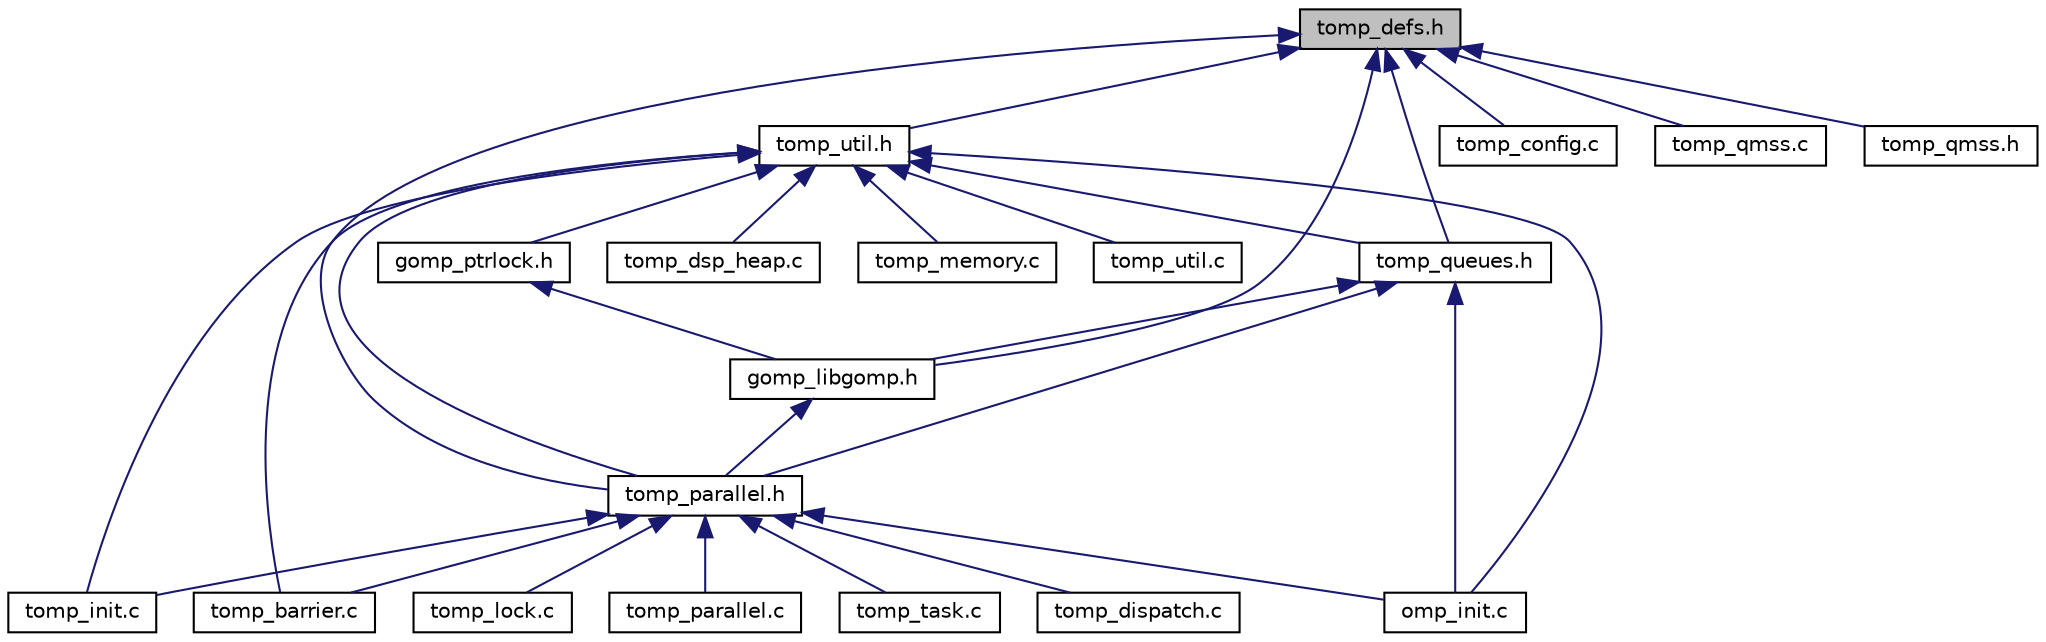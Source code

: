 digraph "tomp_defs.h"
{
  edge [fontname="Helvetica",fontsize="10",labelfontname="Helvetica",labelfontsize="10"];
  node [fontname="Helvetica",fontsize="10",shape=record];
  Node1 [label="tomp_defs.h",height=0.2,width=0.4,color="black", fillcolor="grey75", style="filled", fontcolor="black"];
  Node1 -> Node2 [dir="back",color="midnightblue",fontsize="10",style="solid",fontname="Helvetica"];
  Node2 [label="tomp_parallel.h",height=0.2,width=0.4,color="black", fillcolor="white", style="filled",URL="$tomp__parallel_8h.html",tooltip="Declares various OMP data structures such as thread, teamstate team etc. "];
  Node2 -> Node3 [dir="back",color="midnightblue",fontsize="10",style="solid",fontname="Helvetica"];
  Node3 [label="omp_init.c",height=0.2,width=0.4,color="black", fillcolor="white", style="filled",URL="$omp__init_8c.html",tooltip="Implements function hooks to initialize the runtime during boot. "];
  Node2 -> Node4 [dir="back",color="midnightblue",fontsize="10",style="solid",fontname="Helvetica"];
  Node4 [label="tomp_barrier.c",height=0.2,width=0.4,color="black", fillcolor="white", style="filled",URL="$tomp__barrier_8c.html",tooltip="Implements GOMP_barrier. "];
  Node2 -> Node5 [dir="back",color="midnightblue",fontsize="10",style="solid",fontname="Helvetica"];
  Node5 [label="tomp_dispatch.c",height=0.2,width=0.4,color="black", fillcolor="white", style="filled",URL="$tomp__dispatch_8c.html",tooltip="Dispatcher Implementation for OpenMP. "];
  Node2 -> Node6 [dir="back",color="midnightblue",fontsize="10",style="solid",fontname="Helvetica"];
  Node6 [label="tomp_init.c",height=0.2,width=0.4,color="black", fillcolor="white", style="filled",URL="$tomp__init_8c.html",tooltip="Implements initialization/termination for OMP runtime. "];
  Node2 -> Node7 [dir="back",color="midnightblue",fontsize="10",style="solid",fontname="Helvetica"];
  Node7 [label="tomp_lock.c",height=0.2,width=0.4,color="black", fillcolor="white", style="filled",URL="$tomp__lock_8c.html",tooltip="Implements the OMP locking APIs. "];
  Node2 -> Node8 [dir="back",color="midnightblue",fontsize="10",style="solid",fontname="Helvetica"];
  Node8 [label="tomp_parallel.c",height=0.2,width=0.4,color="black", fillcolor="white", style="filled",URL="$tomp__parallel_8c.html",tooltip="Implements GOMP_parallel_[start|end]. "];
  Node2 -> Node9 [dir="back",color="midnightblue",fontsize="10",style="solid",fontname="Helvetica"];
  Node9 [label="tomp_task.c",height=0.2,width=0.4,color="black", fillcolor="white", style="filled",URL="$tomp__task_8c.html",tooltip="Implements (1) tasking APIs: GOMP_task, GOMP_taskwait (2) tomp_eoStartTask - the execution object for..."];
  Node1 -> Node10 [dir="back",color="midnightblue",fontsize="10",style="solid",fontname="Helvetica"];
  Node10 [label="tomp_util.h",height=0.2,width=0.4,color="black", fillcolor="white", style="filled",URL="$tomp__util_8h.html",tooltip="This file defines utility functions, types, variables and constants. "];
  Node10 -> Node11 [dir="back",color="midnightblue",fontsize="10",style="solid",fontname="Helvetica"];
  Node11 [label="gomp_ptrlock.h",height=0.2,width=0.4,color="black", fillcolor="white", style="filled",URL="$gomp__ptrlock_8h_source.html"];
  Node11 -> Node12 [dir="back",color="midnightblue",fontsize="10",style="solid",fontname="Helvetica"];
  Node12 [label="gomp_libgomp.h",height=0.2,width=0.4,color="black", fillcolor="white", style="filled",URL="$gomp__libgomp_8h.html",tooltip="Declares gomp_schedule_type, gomp_work_share. "];
  Node12 -> Node2 [dir="back",color="midnightblue",fontsize="10",style="solid",fontname="Helvetica"];
  Node10 -> Node13 [dir="back",color="midnightblue",fontsize="10",style="solid",fontname="Helvetica"];
  Node13 [label="tomp_queues.h",height=0.2,width=0.4,color="black", fillcolor="white", style="filled",URL="$tomp__queues_8h_source.html"];
  Node13 -> Node12 [dir="back",color="midnightblue",fontsize="10",style="solid",fontname="Helvetica"];
  Node13 -> Node3 [dir="back",color="midnightblue",fontsize="10",style="solid",fontname="Helvetica"];
  Node13 -> Node2 [dir="back",color="midnightblue",fontsize="10",style="solid",fontname="Helvetica"];
  Node10 -> Node3 [dir="back",color="midnightblue",fontsize="10",style="solid",fontname="Helvetica"];
  Node10 -> Node4 [dir="back",color="midnightblue",fontsize="10",style="solid",fontname="Helvetica"];
  Node10 -> Node14 [dir="back",color="midnightblue",fontsize="10",style="solid",fontname="Helvetica"];
  Node14 [label="tomp_dsp_heap.c",height=0.2,width=0.4,color="black", fillcolor="white", style="filled",URL="$tomp__dsp__heap_8c.html",tooltip="Thread safe, coherency aware dynamic memory management routines. "];
  Node10 -> Node6 [dir="back",color="midnightblue",fontsize="10",style="solid",fontname="Helvetica"];
  Node10 -> Node15 [dir="back",color="midnightblue",fontsize="10",style="solid",fontname="Helvetica"];
  Node15 [label="tomp_memory.c",height=0.2,width=0.4,color="black", fillcolor="white", style="filled",URL="$tomp__memory_8c.html",tooltip="Thread safe, coherency aware dynamic memory management routines. "];
  Node10 -> Node2 [dir="back",color="midnightblue",fontsize="10",style="solid",fontname="Helvetica"];
  Node10 -> Node16 [dir="back",color="midnightblue",fontsize="10",style="solid",fontname="Helvetica"];
  Node16 [label="tomp_util.c",height=0.2,width=0.4,color="black", fillcolor="white", style="filled",URL="$tomp__util_8c.html",tooltip="Implements utility functions. "];
  Node1 -> Node12 [dir="back",color="midnightblue",fontsize="10",style="solid",fontname="Helvetica"];
  Node1 -> Node13 [dir="back",color="midnightblue",fontsize="10",style="solid",fontname="Helvetica"];
  Node1 -> Node17 [dir="back",color="midnightblue",fontsize="10",style="solid",fontname="Helvetica"];
  Node17 [label="tomp_config.c",height=0.2,width=0.4,color="black", fillcolor="white", style="filled",URL="$tomp__config_8c.html",tooltip="Implements default versions of configuration functions. "];
  Node1 -> Node18 [dir="back",color="midnightblue",fontsize="10",style="solid",fontname="Helvetica"];
  Node18 [label="tomp_qmss.c",height=0.2,width=0.4,color="black", fillcolor="white", style="filled",URL="$tomp__qmss_8c.html"];
  Node1 -> Node19 [dir="back",color="midnightblue",fontsize="10",style="solid",fontname="Helvetica"];
  Node19 [label="tomp_qmss.h",height=0.2,width=0.4,color="black", fillcolor="white", style="filled",URL="$tomp__qmss_8h.html",tooltip="  API to access the QMSS sub-system. "];
}
